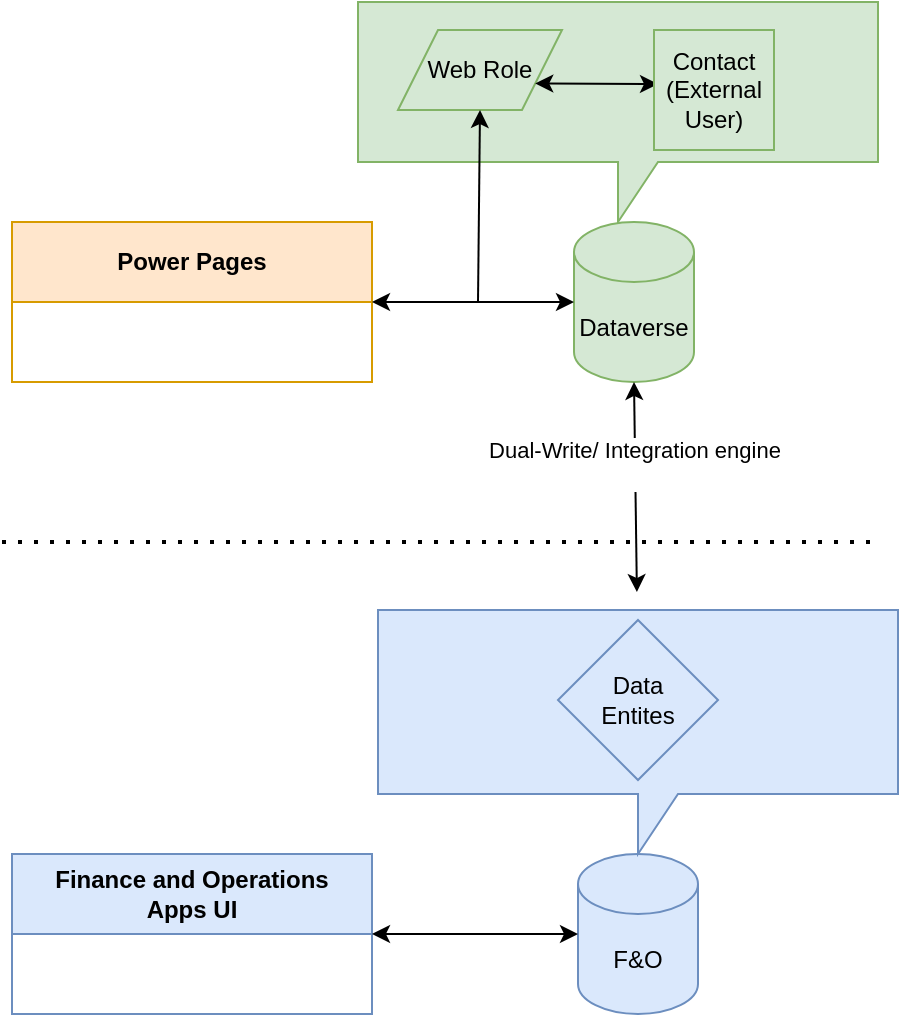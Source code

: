 <mxfile version="22.1.2" type="device">
  <diagram id="prtHgNgQTEPvFCAcTncT" name="Page-1">
    <mxGraphModel dx="1432" dy="827" grid="1" gridSize="10" guides="1" tooltips="1" connect="1" arrows="1" fold="1" page="1" pageScale="1" pageWidth="827" pageHeight="1169" math="0" shadow="0">
      <root>
        <mxCell id="0" />
        <mxCell id="1" parent="0" />
        <mxCell id="4WcvGR9W2Xx0m-2v5Mwp-21" value="" style="shape=callout;whiteSpace=wrap;html=1;perimeter=calloutPerimeter;fillColor=#d5e8d4;strokeColor=#82b366;" parent="1" vertex="1">
          <mxGeometry x="193" y="16" width="260" height="110" as="geometry" />
        </mxCell>
        <mxCell id="4WcvGR9W2Xx0m-2v5Mwp-3" value="" style="endArrow=none;dashed=1;html=1;dashPattern=1 3;strokeWidth=2;" parent="1" edge="1">
          <mxGeometry width="50" height="50" relative="1" as="geometry">
            <mxPoint x="15" y="286" as="sourcePoint" />
            <mxPoint x="455" y="286" as="targetPoint" />
          </mxGeometry>
        </mxCell>
        <mxCell id="4WcvGR9W2Xx0m-2v5Mwp-4" value="F&amp;amp;O" style="shape=cylinder3;whiteSpace=wrap;html=1;boundedLbl=1;backgroundOutline=1;size=15;fillColor=#dae8fc;strokeColor=#6c8ebf;" parent="1" vertex="1">
          <mxGeometry x="303" y="442" width="60" height="80" as="geometry" />
        </mxCell>
        <mxCell id="4WcvGR9W2Xx0m-2v5Mwp-5" value="Finance and Operations &lt;br&gt;Apps UI" style="swimlane;whiteSpace=wrap;html=1;startSize=40;fillColor=#dae8fc;strokeColor=#6c8ebf;" parent="1" vertex="1">
          <mxGeometry x="20" y="442" width="180" height="80" as="geometry">
            <mxRectangle x="270" y="650" width="180" height="40" as="alternateBounds" />
          </mxGeometry>
        </mxCell>
        <mxCell id="4WcvGR9W2Xx0m-2v5Mwp-6" value="" style="endArrow=classic;startArrow=classic;html=1;entryX=0;entryY=0.5;entryDx=0;entryDy=0;entryPerimeter=0;exitX=1;exitY=0.5;exitDx=0;exitDy=0;" parent="1" source="4WcvGR9W2Xx0m-2v5Mwp-5" target="4WcvGR9W2Xx0m-2v5Mwp-4" edge="1">
          <mxGeometry width="50" height="50" relative="1" as="geometry">
            <mxPoint x="103" y="332" as="sourcePoint" />
            <mxPoint x="153" y="282" as="targetPoint" />
          </mxGeometry>
        </mxCell>
        <mxCell id="4WcvGR9W2Xx0m-2v5Mwp-8" value="Dataverse" style="shape=cylinder3;whiteSpace=wrap;html=1;boundedLbl=1;backgroundOutline=1;size=15;fillColor=#d5e8d4;strokeColor=#82b366;" parent="1" vertex="1">
          <mxGeometry x="301" y="126" width="60" height="80" as="geometry" />
        </mxCell>
        <mxCell id="4WcvGR9W2Xx0m-2v5Mwp-10" value="" style="endArrow=classic;startArrow=classic;html=1;entryX=0.5;entryY=1;entryDx=0;entryDy=0;entryPerimeter=0;" parent="1" target="4WcvGR9W2Xx0m-2v5Mwp-8" edge="1">
          <mxGeometry width="50" height="50" relative="1" as="geometry">
            <mxPoint x="332.448" y="311" as="sourcePoint" />
            <mxPoint x="343" y="446" as="targetPoint" />
          </mxGeometry>
        </mxCell>
        <mxCell id="4WcvGR9W2Xx0m-2v5Mwp-11" value="Dual-Write/ Integration&amp;nbsp;engine&lt;br&gt;&amp;nbsp;" style="edgeLabel;html=1;align=center;verticalAlign=middle;resizable=0;points=[];" parent="4WcvGR9W2Xx0m-2v5Mwp-10" vertex="1" connectable="0">
          <mxGeometry x="0.225" y="1" relative="1" as="geometry">
            <mxPoint as="offset" />
          </mxGeometry>
        </mxCell>
        <mxCell id="4WcvGR9W2Xx0m-2v5Mwp-12" value="Power Pages" style="swimlane;whiteSpace=wrap;html=1;startSize=40;fillColor=#ffe6cc;strokeColor=#d79b00;" parent="1" vertex="1">
          <mxGeometry x="20" y="126" width="180" height="80" as="geometry">
            <mxRectangle x="270" y="650" width="180" height="40" as="alternateBounds" />
          </mxGeometry>
        </mxCell>
        <mxCell id="4WcvGR9W2Xx0m-2v5Mwp-13" value="" style="endArrow=classic;startArrow=classic;html=1;entryX=0;entryY=0.5;entryDx=0;entryDy=0;entryPerimeter=0;exitX=1;exitY=0.5;exitDx=0;exitDy=0;" parent="1" source="4WcvGR9W2Xx0m-2v5Mwp-12" target="4WcvGR9W2Xx0m-2v5Mwp-8" edge="1">
          <mxGeometry width="50" height="50" relative="1" as="geometry">
            <mxPoint x="103" y="206" as="sourcePoint" />
            <mxPoint x="153" y="156" as="targetPoint" />
          </mxGeometry>
        </mxCell>
        <mxCell id="4WcvGR9W2Xx0m-2v5Mwp-17" value="Web Role" style="shape=parallelogram;perimeter=parallelogramPerimeter;whiteSpace=wrap;html=1;fixedSize=1;fillColor=#d5e8d4;strokeColor=#82b366;" parent="1" vertex="1">
          <mxGeometry x="213" y="30" width="82" height="40" as="geometry" />
        </mxCell>
        <mxCell id="4WcvGR9W2Xx0m-2v5Mwp-18" value="" style="endArrow=classic;html=1;entryX=0.5;entryY=1;entryDx=0;entryDy=0;" parent="1" target="4WcvGR9W2Xx0m-2v5Mwp-17" edge="1">
          <mxGeometry width="50" height="50" relative="1" as="geometry">
            <mxPoint x="253" y="166" as="sourcePoint" />
            <mxPoint x="153" y="156" as="targetPoint" />
          </mxGeometry>
        </mxCell>
        <mxCell id="4WcvGR9W2Xx0m-2v5Mwp-22" value="" style="endArrow=classic;startArrow=classic;html=1;entryX=0;entryY=0.5;entryDx=0;entryDy=0;exitX=1;exitY=0.75;exitDx=0;exitDy=0;" parent="1" source="4WcvGR9W2Xx0m-2v5Mwp-17" edge="1">
          <mxGeometry width="50" height="50" relative="1" as="geometry">
            <mxPoint x="103" y="206" as="sourcePoint" />
            <mxPoint x="343" y="57" as="targetPoint" />
          </mxGeometry>
        </mxCell>
        <mxCell id="daGvJlZnPVZdFRUhfLI--1" value="Contact&lt;br&gt;(External User)" style="whiteSpace=wrap;html=1;aspect=fixed;fillColor=#d5e8d4;strokeColor=#82b366;gradientColor=none;fillStyle=auto;shadow=0;glass=0;rounded=0;" vertex="1" parent="1">
          <mxGeometry x="341" y="30" width="60" height="60" as="geometry" />
        </mxCell>
        <mxCell id="daGvJlZnPVZdFRUhfLI--2" value="" style="shape=callout;whiteSpace=wrap;html=1;perimeter=calloutPerimeter;fillColor=#dae8fc;strokeColor=#6c8ebf;" vertex="1" parent="1">
          <mxGeometry x="203" y="320" width="260" height="122" as="geometry" />
        </mxCell>
        <mxCell id="daGvJlZnPVZdFRUhfLI--3" value="Data &lt;br&gt;Entites" style="rhombus;whiteSpace=wrap;html=1;fillColor=#dae8fc;strokeColor=#6c8ebf;" vertex="1" parent="1">
          <mxGeometry x="293" y="325" width="80" height="80" as="geometry" />
        </mxCell>
      </root>
    </mxGraphModel>
  </diagram>
</mxfile>

